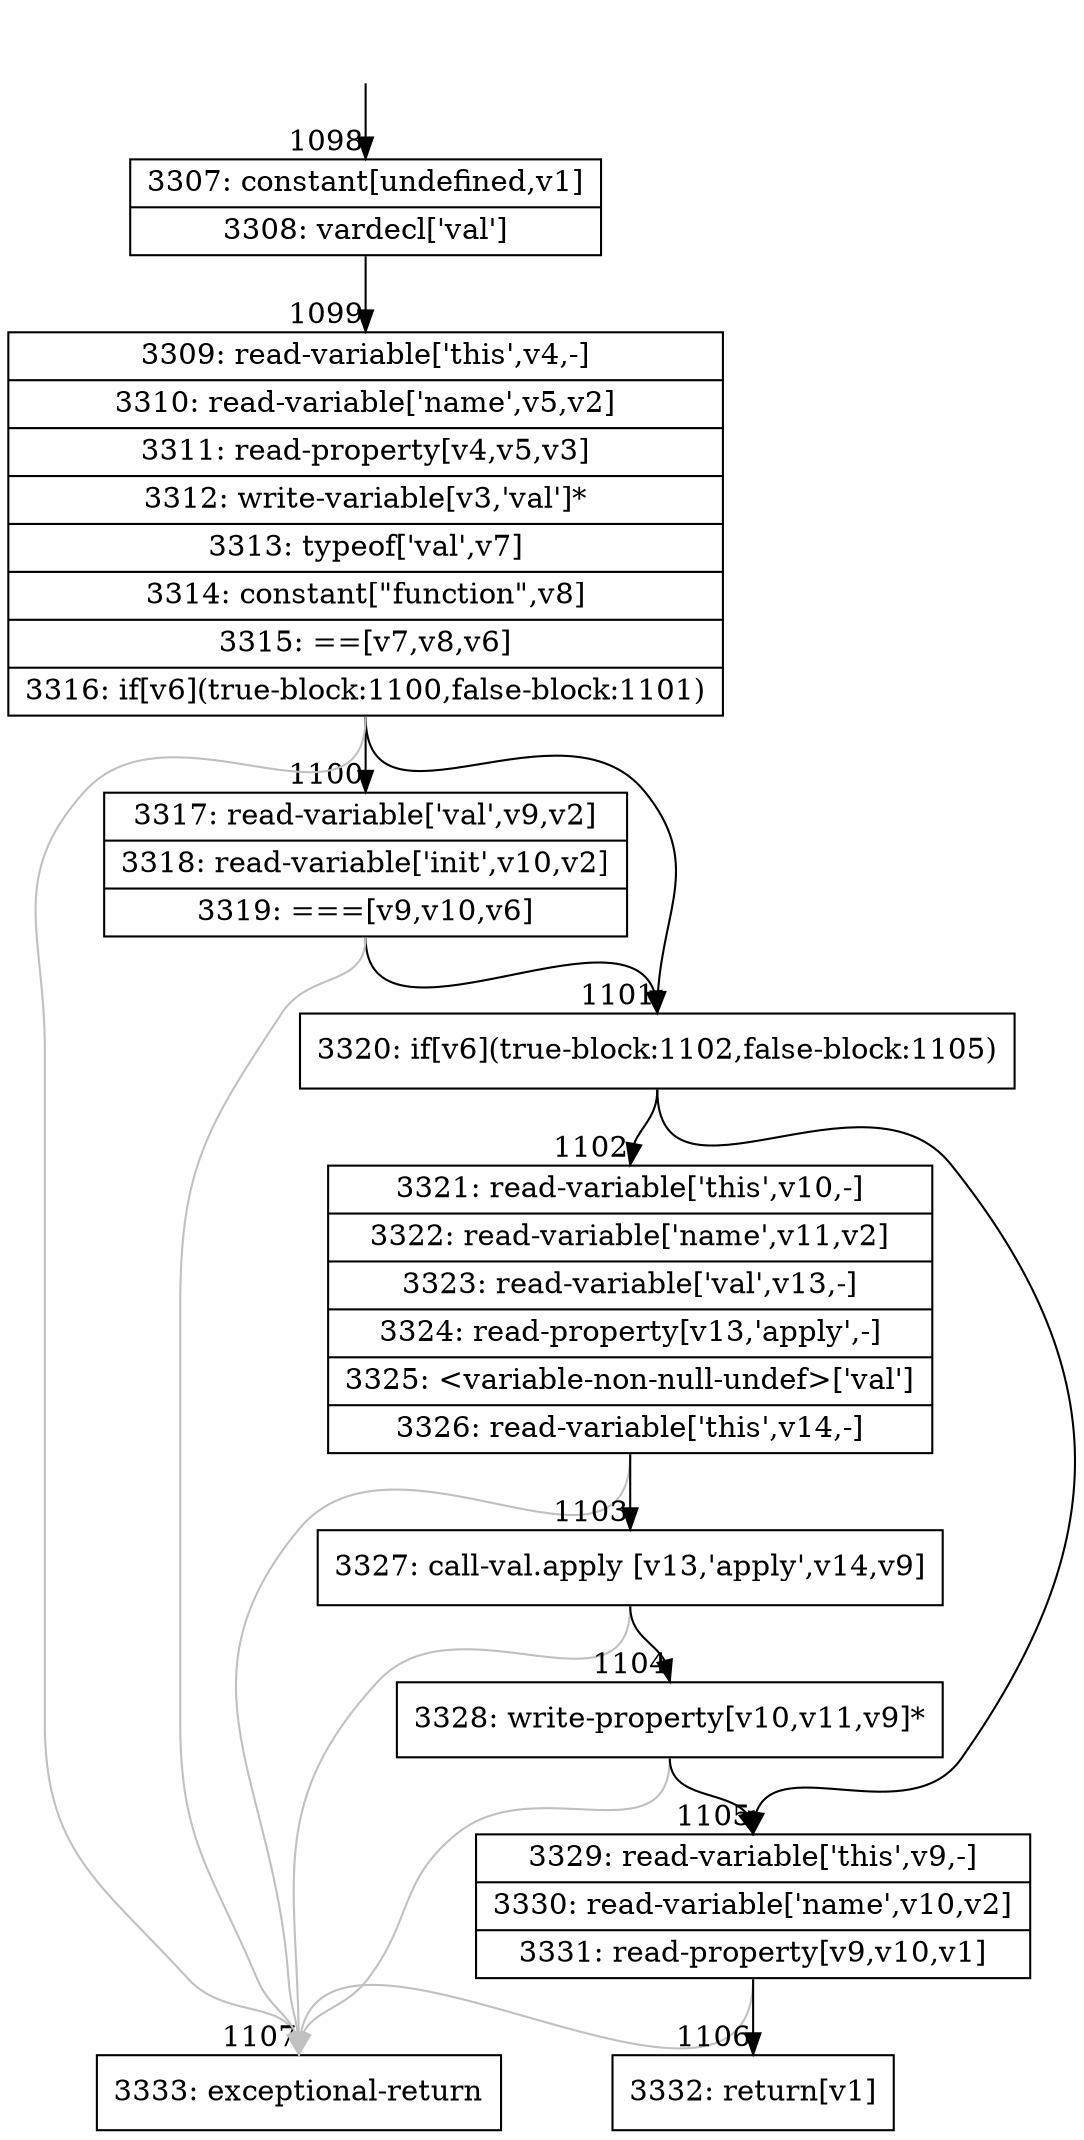 digraph {
rankdir="TD"
BB_entry134[shape=none,label=""];
BB_entry134 -> BB1098 [tailport=s, headport=n, headlabel="    1098"]
BB1098 [shape=record label="{3307: constant[undefined,v1]|3308: vardecl['val']}" ] 
BB1098 -> BB1099 [tailport=s, headport=n, headlabel="      1099"]
BB1099 [shape=record label="{3309: read-variable['this',v4,-]|3310: read-variable['name',v5,v2]|3311: read-property[v4,v5,v3]|3312: write-variable[v3,'val']*|3313: typeof['val',v7]|3314: constant[\"function\",v8]|3315: ==[v7,v8,v6]|3316: if[v6](true-block:1100,false-block:1101)}" ] 
BB1099 -> BB1101 [tailport=s, headport=n, headlabel="      1101"]
BB1099 -> BB1100 [tailport=s, headport=n, headlabel="      1100"]
BB1099 -> BB1107 [tailport=s, headport=n, color=gray, headlabel="      1107"]
BB1100 [shape=record label="{3317: read-variable['val',v9,v2]|3318: read-variable['init',v10,v2]|3319: ===[v9,v10,v6]}" ] 
BB1100 -> BB1101 [tailport=s, headport=n]
BB1100 -> BB1107 [tailport=s, headport=n, color=gray]
BB1101 [shape=record label="{3320: if[v6](true-block:1102,false-block:1105)}" ] 
BB1101 -> BB1102 [tailport=s, headport=n, headlabel="      1102"]
BB1101 -> BB1105 [tailport=s, headport=n, headlabel="      1105"]
BB1102 [shape=record label="{3321: read-variable['this',v10,-]|3322: read-variable['name',v11,v2]|3323: read-variable['val',v13,-]|3324: read-property[v13,'apply',-]|3325: \<variable-non-null-undef\>['val']|3326: read-variable['this',v14,-]}" ] 
BB1102 -> BB1103 [tailport=s, headport=n, headlabel="      1103"]
BB1102 -> BB1107 [tailport=s, headport=n, color=gray]
BB1103 [shape=record label="{3327: call-val.apply [v13,'apply',v14,v9]}" ] 
BB1103 -> BB1104 [tailport=s, headport=n, headlabel="      1104"]
BB1103 -> BB1107 [tailport=s, headport=n, color=gray]
BB1104 [shape=record label="{3328: write-property[v10,v11,v9]*}" ] 
BB1104 -> BB1105 [tailport=s, headport=n]
BB1104 -> BB1107 [tailport=s, headport=n, color=gray]
BB1105 [shape=record label="{3329: read-variable['this',v9,-]|3330: read-variable['name',v10,v2]|3331: read-property[v9,v10,v1]}" ] 
BB1105 -> BB1106 [tailport=s, headport=n, headlabel="      1106"]
BB1105 -> BB1107 [tailport=s, headport=n, color=gray]
BB1106 [shape=record label="{3332: return[v1]}" ] 
BB1107 [shape=record label="{3333: exceptional-return}" ] 
//#$~ 1280
}
